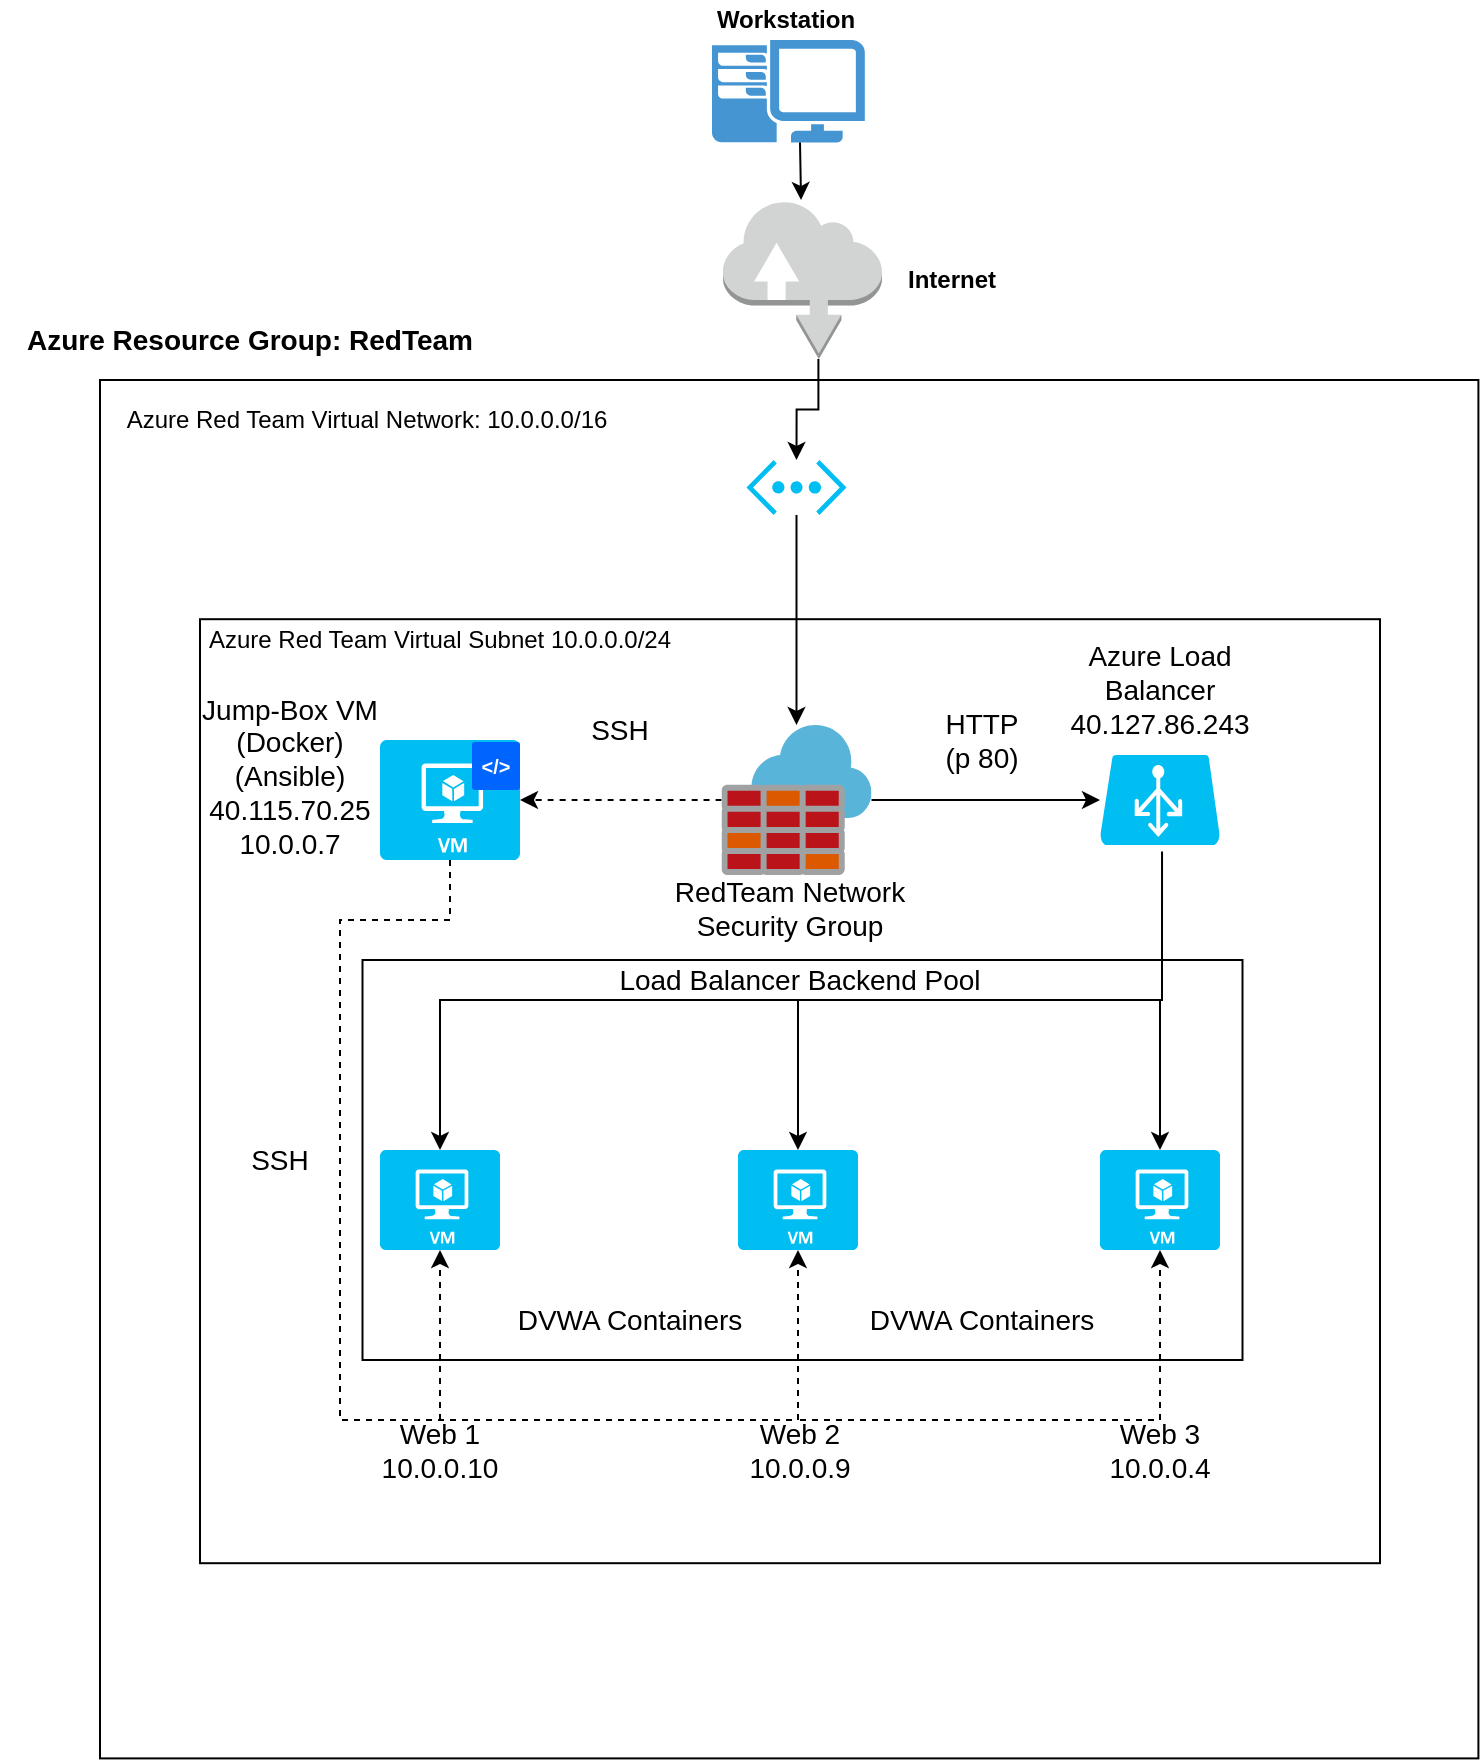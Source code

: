 <mxfile version="14.6.13" type="google"><diagram id="3SZddsN9TDpPJGnv7NGO" name="Page-1"><mxGraphModel dx="1422" dy="794" grid="1" gridSize="10" guides="1" tooltips="1" connect="1" arrows="1" fold="1" page="1" pageScale="1" pageWidth="827" pageHeight="1169" math="0" shadow="0"><root><mxCell id="0"/><mxCell id="1" parent="0"/><mxCell id="AchIQ9iGlwuWhvbKrklK-4" value="" style="whiteSpace=wrap;html=1;aspect=fixed;fillColor=none;" parent="1" vertex="1"><mxGeometry x="70" y="200" width="689.2" height="689.2" as="geometry"/></mxCell><mxCell id="AchIQ9iGlwuWhvbKrklK-5" value="" style="whiteSpace=wrap;html=1;aspect=fixed;fillColor=none;" parent="1" vertex="1"><mxGeometry x="120" y="319.6" width="590" height="472" as="geometry"/></mxCell><mxCell id="AchIQ9iGlwuWhvbKrklK-60" value="" style="rounded=0;whiteSpace=wrap;html=1;fontSize=14;fillColor=none;" parent="1" vertex="1"><mxGeometry x="201.25" y="490" width="440" height="200" as="geometry"/></mxCell><mxCell id="AchIQ9iGlwuWhvbKrklK-26" style="edgeStyle=orthogonalEdgeStyle;rounded=0;orthogonalLoop=1;jettySize=auto;html=1;exitX=0.6;exitY=1;exitDx=0;exitDy=0;exitPerimeter=0;entryX=0.5;entryY=0;entryDx=0;entryDy=0;entryPerimeter=0;" parent="1" source="AchIQ9iGlwuWhvbKrklK-1" target="AchIQ9iGlwuWhvbKrklK-11" edge="1"><mxGeometry relative="1" as="geometry"/></mxCell><mxCell id="AchIQ9iGlwuWhvbKrklK-1" value="" style="outlineConnect=0;dashed=0;verticalLabelPosition=bottom;verticalAlign=top;align=center;html=1;shape=mxgraph.aws3.internet;fillColor=#D2D3D3;gradientColor=none;" parent="1" vertex="1"><mxGeometry x="381.5" y="110" width="79.5" height="79.5" as="geometry"/></mxCell><mxCell id="AchIQ9iGlwuWhvbKrklK-2" value="" style="pointerEvents=1;shadow=0;dashed=0;html=1;strokeColor=none;fillColor=#4495D1;labelPosition=center;verticalLabelPosition=bottom;verticalAlign=top;align=center;outlineConnect=0;shape=mxgraph.veeam.2d.workstation;" parent="1" vertex="1"><mxGeometry x="376" y="30" width="76.4" height="51.2" as="geometry"/></mxCell><mxCell id="AchIQ9iGlwuWhvbKrklK-38" style="edgeStyle=orthogonalEdgeStyle;orthogonalLoop=1;jettySize=auto;html=1;fontSize=14;curved=1;dashed=1;" parent="1" source="AchIQ9iGlwuWhvbKrklK-3" target="AchIQ9iGlwuWhvbKrklK-15" edge="1"><mxGeometry relative="1" as="geometry"/></mxCell><mxCell id="AchIQ9iGlwuWhvbKrklK-39" style="edgeStyle=orthogonalEdgeStyle;rounded=1;orthogonalLoop=1;jettySize=auto;html=1;fontSize=14;" parent="1" source="AchIQ9iGlwuWhvbKrklK-3" target="AchIQ9iGlwuWhvbKrklK-7" edge="1"><mxGeometry relative="1" as="geometry"/></mxCell><mxCell id="AchIQ9iGlwuWhvbKrklK-3" value="" style="aspect=fixed;html=1;points=[];align=center;image;fontSize=12;image=img/lib/mscae/Azure_Firewall.svg;" parent="1" vertex="1"><mxGeometry x="380.75" y="372.5" width="75" height="75" as="geometry"/></mxCell><mxCell id="AchIQ9iGlwuWhvbKrklK-7" value="" style="verticalLabelPosition=bottom;html=1;verticalAlign=top;align=center;strokeColor=none;fillColor=#00BEF2;shape=mxgraph.azure.azure_load_balancer;" parent="1" vertex="1"><mxGeometry x="570" y="387.5" width="60" height="45" as="geometry"/></mxCell><mxCell id="AchIQ9iGlwuWhvbKrklK-8" value="" style="verticalLabelPosition=bottom;html=1;verticalAlign=top;align=center;strokeColor=none;fillColor=#00BEF2;shape=mxgraph.azure.virtual_machine;" parent="1" vertex="1"><mxGeometry x="210" y="585" width="60" height="50" as="geometry"/></mxCell><mxCell id="AchIQ9iGlwuWhvbKrklK-9" value="" style="verticalLabelPosition=bottom;html=1;verticalAlign=top;align=center;strokeColor=none;fillColor=#00BEF2;shape=mxgraph.azure.virtual_machine;" parent="1" vertex="1"><mxGeometry x="389" y="585" width="60" height="50" as="geometry"/></mxCell><mxCell id="AchIQ9iGlwuWhvbKrklK-10" value="" style="verticalLabelPosition=bottom;html=1;verticalAlign=top;align=center;strokeColor=none;fillColor=#00BEF2;shape=mxgraph.azure.virtual_machine;" parent="1" vertex="1"><mxGeometry x="570" y="585" width="60" height="50" as="geometry"/></mxCell><mxCell id="AchIQ9iGlwuWhvbKrklK-30" style="edgeStyle=orthogonalEdgeStyle;orthogonalLoop=1;jettySize=auto;html=1;exitX=0.5;exitY=1;exitDx=0;exitDy=0;exitPerimeter=0;curved=1;" parent="1" source="AchIQ9iGlwuWhvbKrklK-11" target="AchIQ9iGlwuWhvbKrklK-3" edge="1"><mxGeometry relative="1" as="geometry"/></mxCell><mxCell id="AchIQ9iGlwuWhvbKrklK-11" value="" style="verticalLabelPosition=bottom;html=1;verticalAlign=top;align=center;strokeColor=none;fillColor=#00BEF2;shape=mxgraph.azure.virtual_network;pointerEvents=1;" parent="1" vertex="1"><mxGeometry x="393.25" y="240" width="50" height="27.5" as="geometry"/></mxCell><mxCell id="AchIQ9iGlwuWhvbKrklK-36" style="edgeStyle=orthogonalEdgeStyle;rounded=0;orthogonalLoop=1;jettySize=auto;html=1;exitX=0.5;exitY=1;exitDx=0;exitDy=0;exitPerimeter=0;entryX=0.5;entryY=1;entryDx=0;entryDy=0;entryPerimeter=0;fontSize=14;fillColor=#000000;dashed=1;" parent="1" source="AchIQ9iGlwuWhvbKrklK-15" target="AchIQ9iGlwuWhvbKrklK-9" edge="1"><mxGeometry relative="1" as="geometry"><Array as="points"><mxPoint x="245" y="470"/><mxPoint x="190" y="470"/><mxPoint x="190" y="720"/><mxPoint x="419" y="720"/></Array></mxGeometry></mxCell><mxCell id="AchIQ9iGlwuWhvbKrklK-15" value="" style="verticalLabelPosition=bottom;html=1;verticalAlign=top;align=center;strokeColor=none;fillColor=#00BEF2;shape=mxgraph.azure.virtual_machine;" parent="1" vertex="1"><mxGeometry x="210" y="380" width="70" height="60" as="geometry"/></mxCell><mxCell id="AchIQ9iGlwuWhvbKrklK-13" value="&amp;lt;/&amp;gt;" style="rounded=1;arcSize=5;fillColor=#0065FF;strokeColor=none;fontColor=#ffffff;align=center;verticalAlign=middle;whiteSpace=wrap;fontSize=10;fontStyle=1;html=1" parent="1" vertex="1"><mxGeometry x="256" y="381" width="24" height="24" as="geometry"/></mxCell><mxCell id="AchIQ9iGlwuWhvbKrklK-16" value="Azure Resource Group: RedTeam" style="text;html=1;strokeColor=none;fillColor=none;align=center;verticalAlign=middle;whiteSpace=wrap;rounded=0;fontStyle=1;fontSize=14;" parent="1" vertex="1"><mxGeometry x="20" y="169.5" width="250" height="20" as="geometry"/></mxCell><mxCell id="AchIQ9iGlwuWhvbKrklK-18" value="Azure Red Team Virtual Subnet 10.0.0.0/24" style="text;html=1;strokeColor=none;fillColor=none;align=center;verticalAlign=middle;whiteSpace=wrap;rounded=0;" parent="1" vertex="1"><mxGeometry x="90" y="319.6" width="300" height="20" as="geometry"/></mxCell><mxCell id="AchIQ9iGlwuWhvbKrklK-19" value="Workstation" style="text;html=1;strokeColor=none;fillColor=none;align=center;verticalAlign=middle;whiteSpace=wrap;rounded=0;fontStyle=1" parent="1" vertex="1"><mxGeometry x="393.25" y="10" width="40" height="20" as="geometry"/></mxCell><mxCell id="AchIQ9iGlwuWhvbKrklK-20" value="Internet" style="text;html=1;strokeColor=none;fillColor=none;align=center;verticalAlign=middle;whiteSpace=wrap;rounded=0;fontStyle=1" parent="1" vertex="1"><mxGeometry x="461" y="139.75" width="70" height="20" as="geometry"/></mxCell><mxCell id="AchIQ9iGlwuWhvbKrklK-17" value="Azure Red Team Virtual Network: 10.0.0.0/16" style="text;html=1;strokeColor=none;fillColor=none;align=center;verticalAlign=middle;whiteSpace=wrap;rounded=0;" parent="1" vertex="1"><mxGeometry x="80" y="210" width="247" height="20" as="geometry"/></mxCell><mxCell id="AchIQ9iGlwuWhvbKrklK-45" value="" style="endArrow=classic;html=1;fontSize=14;fillColor=#000000;entryX=0.5;entryY=1;entryDx=0;entryDy=0;entryPerimeter=0;dashed=1;" parent="1" target="AchIQ9iGlwuWhvbKrklK-8" edge="1"><mxGeometry width="50" height="50" relative="1" as="geometry"><mxPoint x="240" y="720" as="sourcePoint"/><mxPoint x="290" y="670" as="targetPoint"/></mxGeometry></mxCell><mxCell id="AchIQ9iGlwuWhvbKrklK-46" value="" style="endArrow=classic;html=1;fontSize=14;fillColor=#000000;entryX=0.5;entryY=1;entryDx=0;entryDy=0;entryPerimeter=0;rounded=0;dashed=1;" parent="1" target="AchIQ9iGlwuWhvbKrklK-10" edge="1"><mxGeometry width="50" height="50" relative="1" as="geometry"><mxPoint x="420" y="720" as="sourcePoint"/><mxPoint x="470" y="670" as="targetPoint"/><Array as="points"><mxPoint x="600" y="720"/></Array></mxGeometry></mxCell><mxCell id="AchIQ9iGlwuWhvbKrklK-48" value="" style="endArrow=classic;html=1;fontSize=14;fillColor=#000000;entryX=0.5;entryY=0;entryDx=0;entryDy=0;entryPerimeter=0;exitX=0.517;exitY=1.071;exitDx=0;exitDy=0;exitPerimeter=0;rounded=0;" parent="1" source="AchIQ9iGlwuWhvbKrklK-7" target="AchIQ9iGlwuWhvbKrklK-8" edge="1"><mxGeometry width="50" height="50" relative="1" as="geometry"><mxPoint x="420" y="510" as="sourcePoint"/><mxPoint x="376" y="470" as="targetPoint"/><Array as="points"><mxPoint x="601" y="510"/><mxPoint x="240" y="510"/></Array></mxGeometry></mxCell><mxCell id="AchIQ9iGlwuWhvbKrklK-49" value="" style="endArrow=classic;html=1;fontSize=14;fillColor=#000000;entryX=0.5;entryY=0;entryDx=0;entryDy=0;entryPerimeter=0;" parent="1" target="AchIQ9iGlwuWhvbKrklK-9" edge="1"><mxGeometry width="50" height="50" relative="1" as="geometry"><mxPoint x="419" y="510" as="sourcePoint"/><mxPoint x="464" y="460" as="targetPoint"/></mxGeometry></mxCell><mxCell id="AchIQ9iGlwuWhvbKrklK-50" value="" style="endArrow=classic;html=1;fontSize=14;fillColor=#000000;entryX=0.5;entryY=0;entryDx=0;entryDy=0;entryPerimeter=0;" parent="1" target="AchIQ9iGlwuWhvbKrklK-10" edge="1"><mxGeometry width="50" height="50" relative="1" as="geometry"><mxPoint x="600" y="510" as="sourcePoint"/><mxPoint x="630" y="510" as="targetPoint"/></mxGeometry></mxCell><mxCell id="AchIQ9iGlwuWhvbKrklK-51" value="HTTP (p 80)" style="text;html=1;strokeColor=none;fillColor=none;align=center;verticalAlign=middle;whiteSpace=wrap;rounded=0;fontSize=14;" parent="1" vertex="1"><mxGeometry x="491" y="370" width="40" height="20" as="geometry"/></mxCell><mxCell id="AchIQ9iGlwuWhvbKrklK-52" value="SSH" style="text;html=1;strokeColor=none;fillColor=none;align=center;verticalAlign=middle;whiteSpace=wrap;rounded=0;fontSize=14;" parent="1" vertex="1"><mxGeometry x="310" y="365" width="40" height="20" as="geometry"/></mxCell><mxCell id="AchIQ9iGlwuWhvbKrklK-53" value="Jump-Box VM&lt;br&gt;(Docker)&lt;br&gt;(Ansible)&lt;br&gt;40.115.70.25&lt;br&gt;10.0.0.7" style="text;html=1;strokeColor=none;fillColor=none;align=center;verticalAlign=middle;whiteSpace=wrap;rounded=0;fontSize=14;" parent="1" vertex="1"><mxGeometry x="120" y="372.5" width="90" height="50" as="geometry"/></mxCell><mxCell id="AchIQ9iGlwuWhvbKrklK-54" value="Azure Load Balancer&lt;br&gt;40.127.86.243" style="text;html=1;strokeColor=none;fillColor=none;align=center;verticalAlign=middle;whiteSpace=wrap;rounded=0;fontSize=14;" parent="1" vertex="1"><mxGeometry x="535" y="330" width="130" height="50" as="geometry"/></mxCell><mxCell id="AchIQ9iGlwuWhvbKrklK-55" value="Web 1&lt;br&gt;10.0.0.10" style="text;html=1;strokeColor=none;fillColor=none;align=center;verticalAlign=middle;whiteSpace=wrap;rounded=0;fontSize=14;" parent="1" vertex="1"><mxGeometry x="190" y="720" width="100" height="30" as="geometry"/></mxCell><mxCell id="AchIQ9iGlwuWhvbKrklK-58" value="Web 2&lt;br&gt;10.0.0.9" style="text;html=1;strokeColor=none;fillColor=none;align=center;verticalAlign=middle;whiteSpace=wrap;rounded=0;fontSize=14;" parent="1" vertex="1"><mxGeometry x="370" y="720" width="100" height="30" as="geometry"/></mxCell><mxCell id="AchIQ9iGlwuWhvbKrklK-59" value="Web 3&lt;br&gt;10.0.0.4" style="text;html=1;strokeColor=none;fillColor=none;align=center;verticalAlign=middle;whiteSpace=wrap;rounded=0;fontSize=14;" parent="1" vertex="1"><mxGeometry x="550" y="720" width="100" height="30" as="geometry"/></mxCell><mxCell id="AchIQ9iGlwuWhvbKrklK-61" value="SSH" style="text;html=1;strokeColor=none;fillColor=none;align=center;verticalAlign=middle;whiteSpace=wrap;rounded=0;fontSize=14;" parent="1" vertex="1"><mxGeometry x="140" y="580" width="40" height="20" as="geometry"/></mxCell><mxCell id="AchIQ9iGlwuWhvbKrklK-62" value="Load Balancer Backend Pool" style="text;html=1;strokeColor=none;fillColor=none;align=center;verticalAlign=middle;whiteSpace=wrap;rounded=0;fontSize=14;" parent="1" vertex="1"><mxGeometry x="290" y="490" width="260" height="20" as="geometry"/></mxCell><mxCell id="AchIQ9iGlwuWhvbKrklK-63" value="RedTeam Network Security Group" style="text;strokeColor=none;fillColor=none;align=center;verticalAlign=middle;whiteSpace=wrap;rounded=0;fontSize=14;fontStyle=0;fontFamily=Helvetica;" parent="1" vertex="1"><mxGeometry x="330" y="447.5" width="170" height="32.5" as="geometry"/></mxCell><mxCell id="AchIQ9iGlwuWhvbKrklK-65" value="DVWA Containers" style="text;html=1;strokeColor=none;fillColor=none;align=center;verticalAlign=middle;whiteSpace=wrap;rounded=0;fontFamily=Helvetica;fontSize=14;" parent="1" vertex="1"><mxGeometry x="260" y="660" width="150" height="20" as="geometry"/></mxCell><mxCell id="AchIQ9iGlwuWhvbKrklK-66" value="DVWA Containers" style="text;html=1;strokeColor=none;fillColor=none;align=center;verticalAlign=middle;whiteSpace=wrap;rounded=0;fontFamily=Helvetica;fontSize=14;" parent="1" vertex="1"><mxGeometry x="436" y="660" width="150" height="20" as="geometry"/></mxCell><mxCell id="AchIQ9iGlwuWhvbKrklK-67" value="" style="endArrow=classic;html=1;fontFamily=Helvetica;fontSize=14;fillColor=#000000;" parent="1" target="AchIQ9iGlwuWhvbKrklK-1" edge="1"><mxGeometry width="50" height="50" relative="1" as="geometry"><mxPoint x="420" y="81.2" as="sourcePoint"/><mxPoint x="470" y="31.2" as="targetPoint"/></mxGeometry></mxCell></root></mxGraphModel></diagram></mxfile>